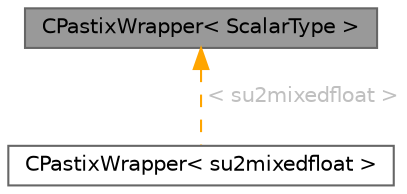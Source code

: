 digraph "CPastixWrapper&lt; ScalarType &gt;"
{
 // LATEX_PDF_SIZE
  bgcolor="transparent";
  edge [fontname=Helvetica,fontsize=10,labelfontname=Helvetica,labelfontsize=10];
  node [fontname=Helvetica,fontsize=10,shape=box,height=0.2,width=0.4];
  Node1 [id="Node000001",label="CPastixWrapper\< ScalarType \>",height=0.2,width=0.4,color="gray40", fillcolor="grey60", style="filled", fontcolor="black",tooltip="Wrapper class that converts between SU2 sparse format and PaStiX format and simplifies calls to the e..."];
  Node1 -> Node2 [id="edge1_Node000001_Node000002",dir="back",color="orange",style="dashed",tooltip=" ",label=" \< su2mixedfloat \>",fontcolor="grey" ];
  Node2 [id="Node000002",label="CPastixWrapper\< su2mixedfloat \>",height=0.2,width=0.4,color="gray40", fillcolor="white", style="filled",URL="$classCPastixWrapper.html",tooltip=" "];
}
